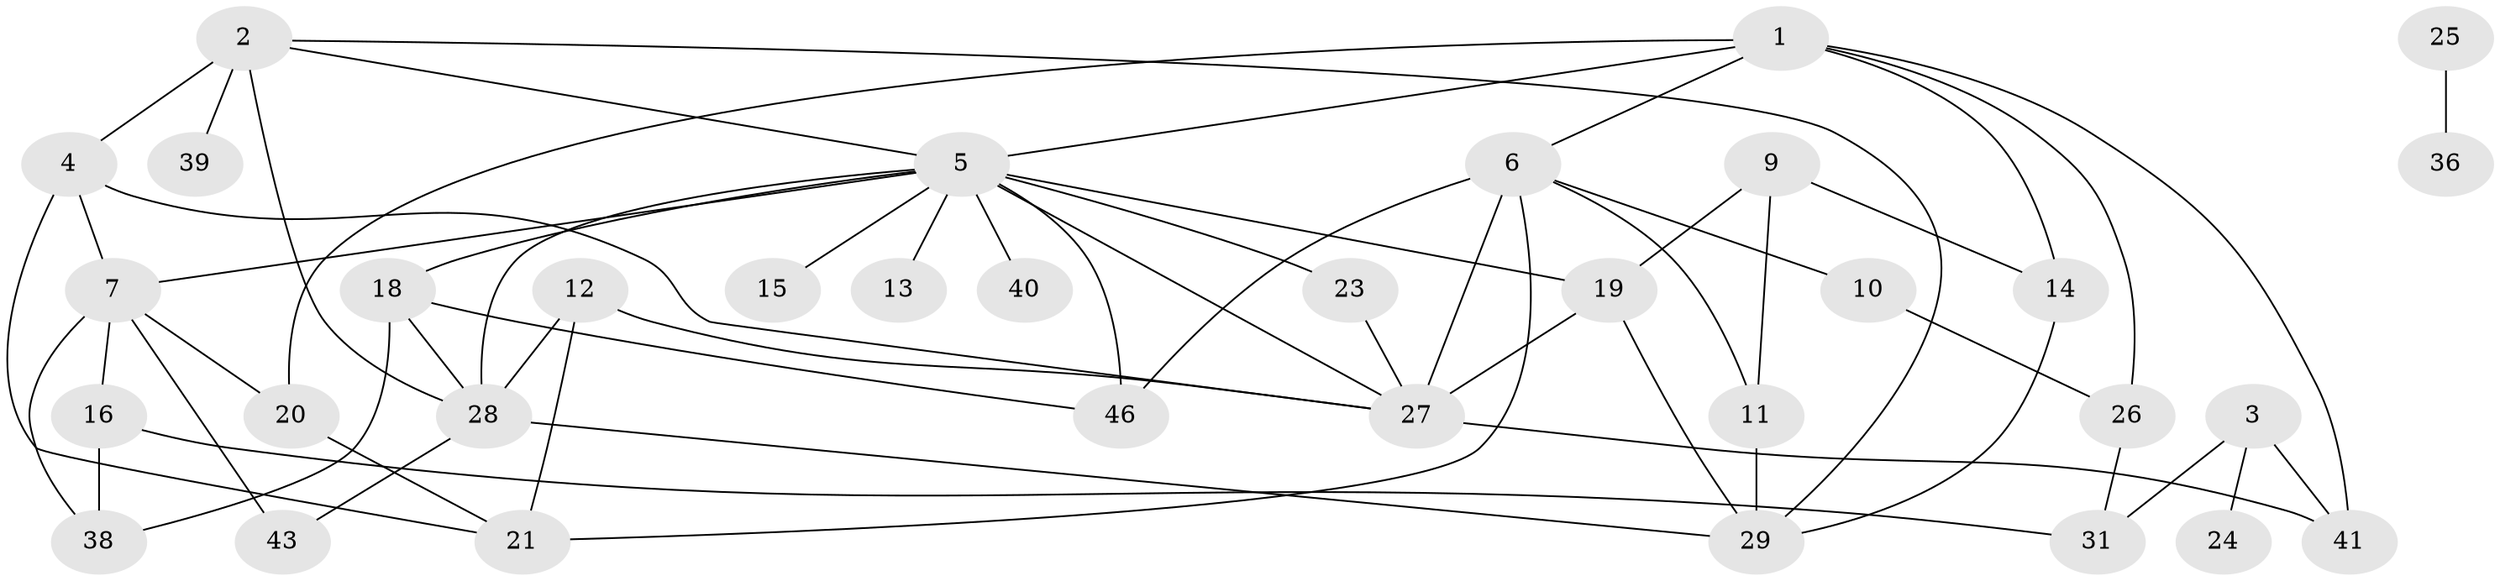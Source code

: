 // original degree distribution, {3: 0.21138211382113822, 1: 0.2032520325203252, 2: 0.25203252032520324, 4: 0.15447154471544716, 0: 0.12195121951219512, 7: 0.008130081300813009, 5: 0.04878048780487805}
// Generated by graph-tools (version 1.1) at 2025/48/03/04/25 22:48:14]
// undirected, 34 vertices, 59 edges
graph export_dot {
  node [color=gray90,style=filled];
  1;
  2;
  3;
  4;
  5;
  6;
  7;
  9;
  10;
  11;
  12;
  13;
  14;
  15;
  16;
  18;
  19;
  20;
  21;
  23;
  24;
  25;
  26;
  27;
  28;
  29;
  31;
  36;
  38;
  39;
  40;
  41;
  43;
  46;
  1 -- 5 [weight=2.0];
  1 -- 6 [weight=1.0];
  1 -- 14 [weight=1.0];
  1 -- 20 [weight=1.0];
  1 -- 26 [weight=2.0];
  1 -- 41 [weight=1.0];
  2 -- 4 [weight=1.0];
  2 -- 5 [weight=1.0];
  2 -- 28 [weight=1.0];
  2 -- 29 [weight=1.0];
  2 -- 39 [weight=2.0];
  3 -- 24 [weight=1.0];
  3 -- 31 [weight=1.0];
  3 -- 41 [weight=1.0];
  4 -- 7 [weight=1.0];
  4 -- 21 [weight=1.0];
  4 -- 27 [weight=2.0];
  5 -- 7 [weight=1.0];
  5 -- 13 [weight=1.0];
  5 -- 15 [weight=2.0];
  5 -- 18 [weight=1.0];
  5 -- 19 [weight=1.0];
  5 -- 23 [weight=1.0];
  5 -- 27 [weight=1.0];
  5 -- 28 [weight=1.0];
  5 -- 40 [weight=1.0];
  5 -- 46 [weight=1.0];
  6 -- 10 [weight=1.0];
  6 -- 11 [weight=1.0];
  6 -- 21 [weight=1.0];
  6 -- 27 [weight=2.0];
  6 -- 46 [weight=1.0];
  7 -- 16 [weight=1.0];
  7 -- 20 [weight=1.0];
  7 -- 38 [weight=1.0];
  7 -- 43 [weight=1.0];
  9 -- 11 [weight=1.0];
  9 -- 14 [weight=1.0];
  9 -- 19 [weight=1.0];
  10 -- 26 [weight=1.0];
  11 -- 29 [weight=2.0];
  12 -- 21 [weight=1.0];
  12 -- 27 [weight=1.0];
  12 -- 28 [weight=1.0];
  14 -- 29 [weight=1.0];
  16 -- 31 [weight=1.0];
  16 -- 38 [weight=1.0];
  18 -- 28 [weight=3.0];
  18 -- 38 [weight=1.0];
  18 -- 46 [weight=1.0];
  19 -- 27 [weight=3.0];
  19 -- 29 [weight=1.0];
  20 -- 21 [weight=1.0];
  23 -- 27 [weight=1.0];
  25 -- 36 [weight=1.0];
  26 -- 31 [weight=1.0];
  27 -- 41 [weight=1.0];
  28 -- 29 [weight=1.0];
  28 -- 43 [weight=1.0];
}
